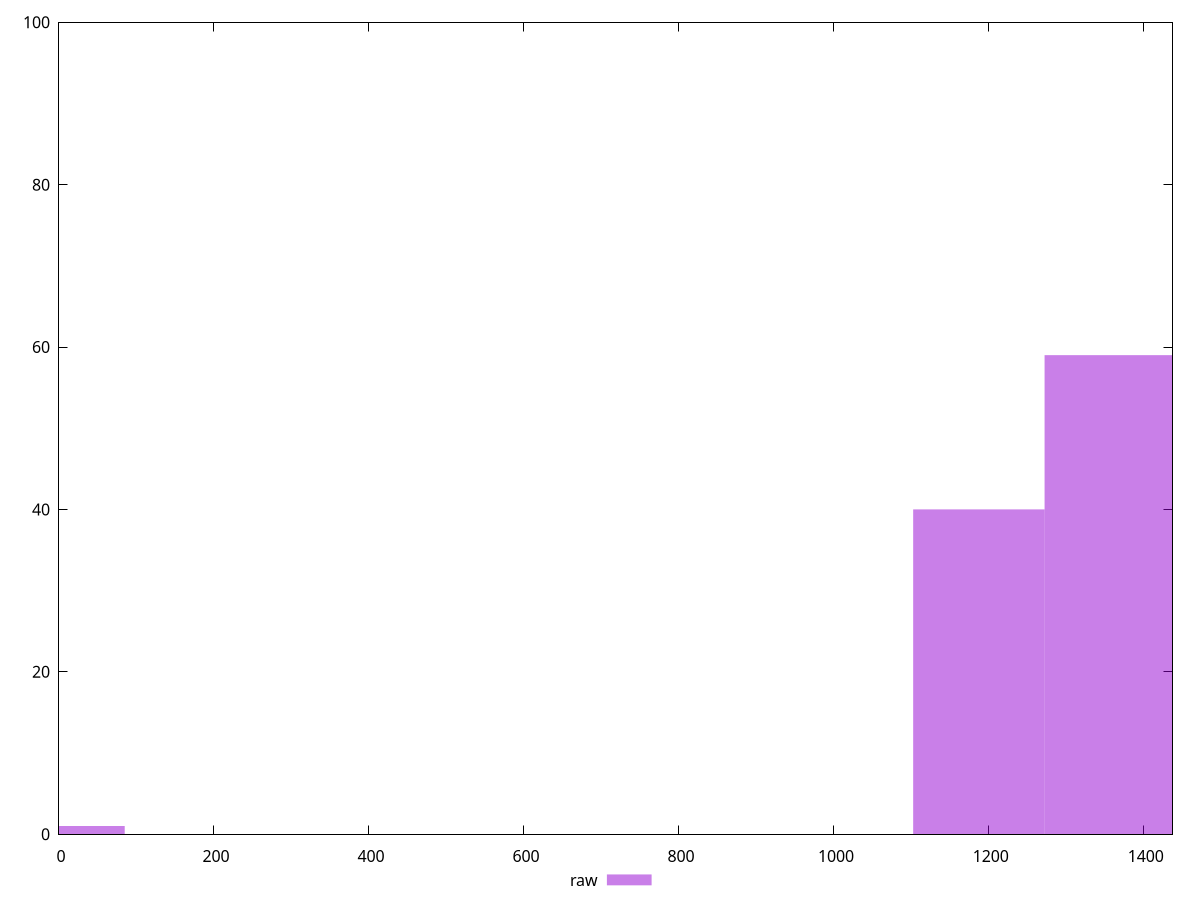 reset

$raw <<EOF
0 1
1356.7130288983178 59
1187.1239002860282 40
EOF

set key outside below
set boxwidth 169.58912861228973
set xrange [0:1437]
set yrange [0:100]
set trange [0:100]
set style fill transparent solid 0.5 noborder
set terminal svg size 640, 490 enhanced background rgb 'white'
set output "report_00025_2021-02-22T21:38:55.199Z/uses-rel-preload/samples/pages+cached/raw/histogram.svg"

plot $raw title "raw" with boxes

reset
